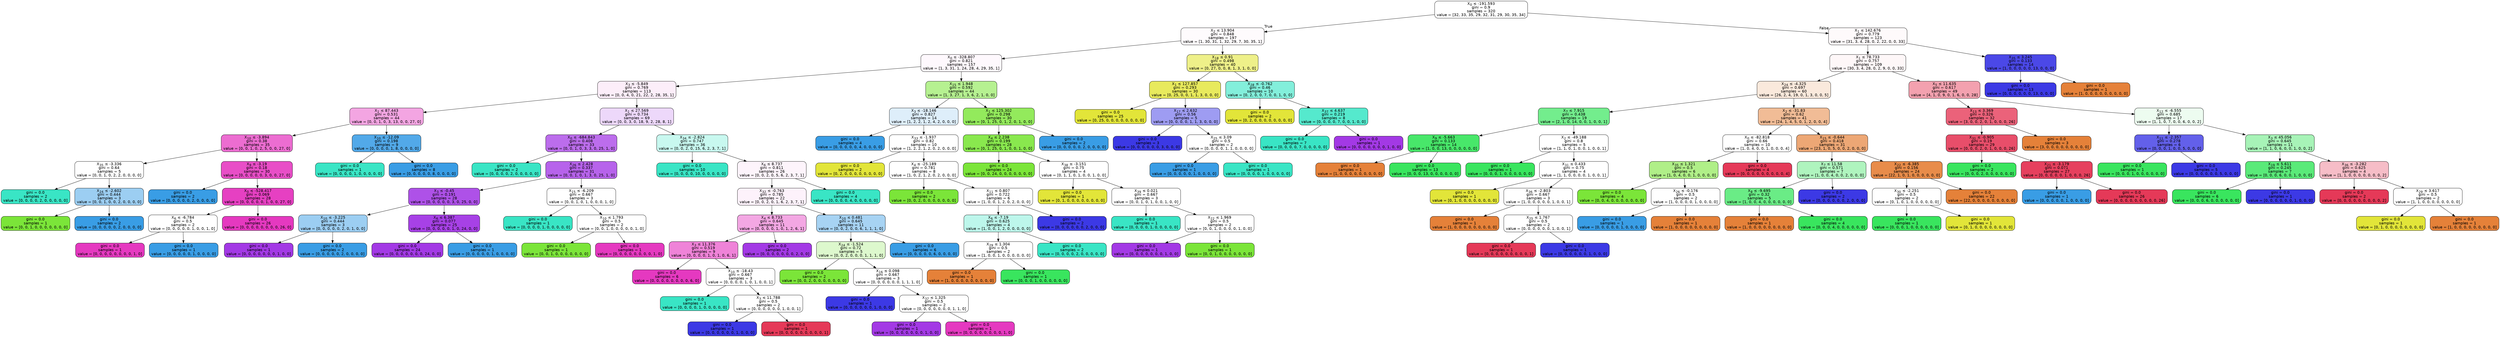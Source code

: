 digraph Tree {
node [shape=box, style="filled, rounded", color="black", fontname=helvetica] ;
edge [fontname=helvetica] ;
0 [label=<X<SUB>0</SUB> &le; -191.593<br/>gini = 0.9<br/>samples = 320<br/>value = [32, 33, 35, 29, 32, 31, 29, 30, 35, 34]>, fillcolor="#7be53900"] ;
1 [label=<X<SUB>2</SUB> &le; 13.904<br/>gini = 0.848<br/>samples = 197<br/>value = [1, 30, 31, 1, 32, 29, 7, 30, 35, 1]>, fillcolor="#e539c005"] ;
0 -> 1 [labeldistance=2.5, labelangle=45, headlabel="True"] ;
2 [label=<X<SUB>0</SUB> &le; -328.807<br/>gini = 0.821<br/>samples = 157<br/>value = [1, 3, 31, 1, 24, 28, 4, 29, 35, 1]>, fillcolor="#e539c008"] ;
1 -> 2 ;
3 [label=<X<SUB>3</SUB> &le; -5.849<br/>gini = 0.769<br/>samples = 113<br/>value = [0, 0, 4, 0, 21, 22, 2, 28, 35, 1]>, fillcolor="#e539c015"] ;
2 -> 3 ;
4 [label=<X<SUB>1</SUB> &le; 87.443<br/>gini = 0.531<br/>samples = 44<br/>value = [0, 0, 1, 0, 3, 13, 0, 0, 27, 0]>, fillcolor="#e539c073"] ;
3 -> 4 ;
5 [label=<X<SUB>10</SUB> &le; -3.894<br/>gini = 0.38<br/>samples = 35<br/>value = [0, 0, 1, 0, 2, 5, 0, 0, 27, 0]>, fillcolor="#e539c0bb"] ;
4 -> 5 ;
6 [label=<X<SUB>35</SUB> &le; -3.336<br/>gini = 0.64<br/>samples = 5<br/>value = [0, 0, 1, 0, 2, 2, 0, 0, 0, 0]>, fillcolor="#39e5c500"] ;
5 -> 6 ;
7 [label=<gini = 0.0<br/>samples = 2<br/>value = [0, 0, 0, 0, 2, 0, 0, 0, 0, 0]>, fillcolor="#39e5c5ff"] ;
6 -> 7 ;
8 [label=<X<SUB>24</SUB> &le; -2.602<br/>gini = 0.444<br/>samples = 3<br/>value = [0, 0, 1, 0, 0, 2, 0, 0, 0, 0]>, fillcolor="#399de57f"] ;
6 -> 8 ;
9 [label=<gini = 0.0<br/>samples = 1<br/>value = [0, 0, 1, 0, 0, 0, 0, 0, 0, 0]>, fillcolor="#7be539ff"] ;
8 -> 9 ;
10 [label=<gini = 0.0<br/>samples = 2<br/>value = [0, 0, 0, 0, 0, 2, 0, 0, 0, 0]>, fillcolor="#399de5ff"] ;
8 -> 10 ;
11 [label=<X<SUB>9</SUB> &le; -3.19<br/>gini = 0.18<br/>samples = 30<br/>value = [0, 0, 0, 0, 0, 3, 0, 0, 27, 0]>, fillcolor="#e539c0e3"] ;
5 -> 11 ;
12 [label=<gini = 0.0<br/>samples = 2<br/>value = [0, 0, 0, 0, 0, 2, 0, 0, 0, 0]>, fillcolor="#399de5ff"] ;
11 -> 12 ;
13 [label=<X<SUB>0</SUB> &le; -528.417<br/>gini = 0.069<br/>samples = 28<br/>value = [0, 0, 0, 0, 0, 1, 0, 0, 27, 0]>, fillcolor="#e539c0f6"] ;
11 -> 13 ;
14 [label=<X<SUB>6</SUB> &le; -6.784<br/>gini = 0.5<br/>samples = 2<br/>value = [0, 0, 0, 0, 0, 1, 0, 0, 1, 0]>, fillcolor="#399de500"] ;
13 -> 14 ;
15 [label=<gini = 0.0<br/>samples = 1<br/>value = [0, 0, 0, 0, 0, 0, 0, 0, 1, 0]>, fillcolor="#e539c0ff"] ;
14 -> 15 ;
16 [label=<gini = 0.0<br/>samples = 1<br/>value = [0, 0, 0, 0, 0, 1, 0, 0, 0, 0]>, fillcolor="#399de5ff"] ;
14 -> 16 ;
17 [label=<gini = 0.0<br/>samples = 26<br/>value = [0, 0, 0, 0, 0, 0, 0, 0, 26, 0]>, fillcolor="#e539c0ff"] ;
13 -> 17 ;
18 [label=<X<SUB>10</SUB> &le; -12.09<br/>gini = 0.198<br/>samples = 9<br/>value = [0, 0, 0, 0, 1, 8, 0, 0, 0, 0]>, fillcolor="#399de5df"] ;
4 -> 18 ;
19 [label=<gini = 0.0<br/>samples = 1<br/>value = [0, 0, 0, 0, 1, 0, 0, 0, 0, 0]>, fillcolor="#39e5c5ff"] ;
18 -> 19 ;
20 [label=<gini = 0.0<br/>samples = 8<br/>value = [0, 0, 0, 0, 0, 8, 0, 0, 0, 0]>, fillcolor="#399de5ff"] ;
18 -> 20 ;
21 [label=<X<SUB>1</SUB> &le; 27.569<br/>gini = 0.734<br/>samples = 69<br/>value = [0, 0, 3, 0, 18, 9, 2, 28, 8, 1]>, fillcolor="#a339e532"] ;
3 -> 21 ;
22 [label=<X<SUB>0</SUB> &le; -684.843<br/>gini = 0.408<br/>samples = 33<br/>value = [0, 0, 1, 0, 3, 3, 0, 25, 1, 0]>, fillcolor="#a339e5bb"] ;
21 -> 22 ;
23 [label=<gini = 0.0<br/>samples = 2<br/>value = [0, 0, 0, 0, 2, 0, 0, 0, 0, 0]>, fillcolor="#39e5c5ff"] ;
22 -> 23 ;
24 [label=<X<SUB>26</SUB> &le; 2.428<br/>gini = 0.337<br/>samples = 31<br/>value = [0, 0, 1, 0, 1, 3, 0, 25, 1, 0]>, fillcolor="#a339e5c8"] ;
22 -> 24 ;
25 [label=<X<SUB>3</SUB> &le; -0.45<br/>gini = 0.191<br/>samples = 28<br/>value = [0, 0, 0, 0, 0, 3, 0, 25, 0, 0]>, fillcolor="#a339e5e0"] ;
24 -> 25 ;
26 [label=<X<SUB>10</SUB> &le; -3.225<br/>gini = 0.444<br/>samples = 3<br/>value = [0, 0, 0, 0, 0, 2, 0, 1, 0, 0]>, fillcolor="#399de57f"] ;
25 -> 26 ;
27 [label=<gini = 0.0<br/>samples = 1<br/>value = [0, 0, 0, 0, 0, 0, 0, 1, 0, 0]>, fillcolor="#a339e5ff"] ;
26 -> 27 ;
28 [label=<gini = 0.0<br/>samples = 2<br/>value = [0, 0, 0, 0, 0, 2, 0, 0, 0, 0]>, fillcolor="#399de5ff"] ;
26 -> 28 ;
29 [label=<X<SUB>6</SUB> &le; 6.387<br/>gini = 0.077<br/>samples = 25<br/>value = [0, 0, 0, 0, 0, 1, 0, 24, 0, 0]>, fillcolor="#a339e5f4"] ;
25 -> 29 ;
30 [label=<gini = 0.0<br/>samples = 24<br/>value = [0, 0, 0, 0, 0, 0, 0, 24, 0, 0]>, fillcolor="#a339e5ff"] ;
29 -> 30 ;
31 [label=<gini = 0.0<br/>samples = 1<br/>value = [0, 0, 0, 0, 0, 1, 0, 0, 0, 0]>, fillcolor="#399de5ff"] ;
29 -> 31 ;
32 [label=<X<SUB>15</SUB> &le; -6.209<br/>gini = 0.667<br/>samples = 3<br/>value = [0, 0, 1, 0, 1, 0, 0, 0, 1, 0]>, fillcolor="#7be53900"] ;
24 -> 32 ;
33 [label=<gini = 0.0<br/>samples = 1<br/>value = [0, 0, 0, 0, 1, 0, 0, 0, 0, 0]>, fillcolor="#39e5c5ff"] ;
32 -> 33 ;
34 [label=<X<SUB>10</SUB> &le; 1.793<br/>gini = 0.5<br/>samples = 2<br/>value = [0, 0, 1, 0, 0, 0, 0, 0, 1, 0]>, fillcolor="#7be53900"] ;
32 -> 34 ;
35 [label=<gini = 0.0<br/>samples = 1<br/>value = [0, 0, 1, 0, 0, 0, 0, 0, 0, 0]>, fillcolor="#7be539ff"] ;
34 -> 35 ;
36 [label=<gini = 0.0<br/>samples = 1<br/>value = [0, 0, 0, 0, 0, 0, 0, 0, 1, 0]>, fillcolor="#e539c0ff"] ;
34 -> 36 ;
37 [label=<X<SUB>34</SUB> &le; -2.824<br/>gini = 0.747<br/>samples = 36<br/>value = [0, 0, 2, 0, 15, 6, 2, 3, 7, 1]>, fillcolor="#39e5c546"] ;
21 -> 37 ;
38 [label=<gini = 0.0<br/>samples = 10<br/>value = [0, 0, 0, 0, 10, 0, 0, 0, 0, 0]>, fillcolor="#39e5c5ff"] ;
37 -> 38 ;
39 [label=<X<SUB>6</SUB> &le; 8.737<br/>gini = 0.811<br/>samples = 26<br/>value = [0, 0, 2, 0, 5, 6, 2, 3, 7, 1]>, fillcolor="#e539c00d"] ;
37 -> 39 ;
40 [label=<X<SUB>32</SUB> &le; -0.763<br/>gini = 0.785<br/>samples = 22<br/>value = [0, 0, 2, 0, 1, 6, 2, 3, 7, 1]>, fillcolor="#e539c010"] ;
39 -> 40 ;
41 [label=<X<SUB>4</SUB> &le; 8.733<br/>gini = 0.645<br/>samples = 11<br/>value = [0, 0, 0, 0, 1, 0, 1, 2, 6, 1]>, fillcolor="#e539c071"] ;
40 -> 41 ;
42 [label=<X<SUB>3</SUB> &le; 11.376<br/>gini = 0.519<br/>samples = 9<br/>value = [0, 0, 0, 0, 1, 0, 1, 0, 6, 1]>, fillcolor="#e539c09f"] ;
41 -> 42 ;
43 [label=<gini = 0.0<br/>samples = 6<br/>value = [0, 0, 0, 0, 0, 0, 0, 0, 6, 0]>, fillcolor="#e539c0ff"] ;
42 -> 43 ;
44 [label=<X<SUB>10</SUB> &le; -18.43<br/>gini = 0.667<br/>samples = 3<br/>value = [0, 0, 0, 0, 1, 0, 1, 0, 0, 1]>, fillcolor="#39e5c500"] ;
42 -> 44 ;
45 [label=<gini = 0.0<br/>samples = 1<br/>value = [0, 0, 0, 0, 1, 0, 0, 0, 0, 0]>, fillcolor="#39e5c5ff"] ;
44 -> 45 ;
46 [label=<X<SUB>3</SUB> &le; 11.788<br/>gini = 0.5<br/>samples = 2<br/>value = [0, 0, 0, 0, 0, 0, 1, 0, 0, 1]>, fillcolor="#3c39e500"] ;
44 -> 46 ;
47 [label=<gini = 0.0<br/>samples = 1<br/>value = [0, 0, 0, 0, 0, 0, 1, 0, 0, 0]>, fillcolor="#3c39e5ff"] ;
46 -> 47 ;
48 [label=<gini = 0.0<br/>samples = 1<br/>value = [0, 0, 0, 0, 0, 0, 0, 0, 0, 1]>, fillcolor="#e53958ff"] ;
46 -> 48 ;
49 [label=<gini = 0.0<br/>samples = 2<br/>value = [0, 0, 0, 0, 0, 0, 0, 2, 0, 0]>, fillcolor="#a339e5ff"] ;
41 -> 49 ;
50 [label=<X<SUB>10</SUB> &le; 0.481<br/>gini = 0.645<br/>samples = 11<br/>value = [0, 0, 2, 0, 0, 6, 1, 1, 1, 0]>, fillcolor="#399de571"] ;
40 -> 50 ;
51 [label=<X<SUB>24</SUB> &le; -1.524<br/>gini = 0.72<br/>samples = 5<br/>value = [0, 0, 2, 0, 0, 0, 1, 1, 1, 0]>, fillcolor="#7be53940"] ;
50 -> 51 ;
52 [label=<gini = 0.0<br/>samples = 2<br/>value = [0, 0, 2, 0, 0, 0, 0, 0, 0, 0]>, fillcolor="#7be539ff"] ;
51 -> 52 ;
53 [label=<X<SUB>16</SUB> &le; 0.098<br/>gini = 0.667<br/>samples = 3<br/>value = [0, 0, 0, 0, 0, 0, 1, 1, 1, 0]>, fillcolor="#3c39e500"] ;
51 -> 53 ;
54 [label=<gini = 0.0<br/>samples = 1<br/>value = [0, 0, 0, 0, 0, 0, 1, 0, 0, 0]>, fillcolor="#3c39e5ff"] ;
53 -> 54 ;
55 [label=<X<SUB>37</SUB> &le; 1.325<br/>gini = 0.5<br/>samples = 2<br/>value = [0, 0, 0, 0, 0, 0, 0, 1, 1, 0]>, fillcolor="#a339e500"] ;
53 -> 55 ;
56 [label=<gini = 0.0<br/>samples = 1<br/>value = [0, 0, 0, 0, 0, 0, 0, 1, 0, 0]>, fillcolor="#a339e5ff"] ;
55 -> 56 ;
57 [label=<gini = 0.0<br/>samples = 1<br/>value = [0, 0, 0, 0, 0, 0, 0, 0, 1, 0]>, fillcolor="#e539c0ff"] ;
55 -> 57 ;
58 [label=<gini = 0.0<br/>samples = 6<br/>value = [0, 0, 0, 0, 0, 6, 0, 0, 0, 0]>, fillcolor="#399de5ff"] ;
50 -> 58 ;
59 [label=<gini = 0.0<br/>samples = 4<br/>value = [0, 0, 0, 0, 4, 0, 0, 0, 0, 0]>, fillcolor="#39e5c5ff"] ;
39 -> 59 ;
60 [label=<X<SUB>15</SUB> &le; 1.948<br/>gini = 0.592<br/>samples = 44<br/>value = [1, 3, 27, 1, 3, 6, 2, 1, 0, 0]>, fillcolor="#7be5398d"] ;
2 -> 60 ;
61 [label=<X<SUB>3</SUB> &le; -18.146<br/>gini = 0.827<br/>samples = 14<br/>value = [1, 2, 2, 1, 2, 4, 2, 0, 0, 0]>, fillcolor="#399de52a"] ;
60 -> 61 ;
62 [label=<gini = 0.0<br/>samples = 4<br/>value = [0, 0, 0, 0, 0, 4, 0, 0, 0, 0]>, fillcolor="#399de5ff"] ;
61 -> 62 ;
63 [label=<X<SUB>33</SUB> &le; -1.937<br/>gini = 0.82<br/>samples = 10<br/>value = [1, 2, 2, 1, 2, 0, 2, 0, 0, 0]>, fillcolor="#e2e53900"] ;
61 -> 63 ;
64 [label=<gini = 0.0<br/>samples = 2<br/>value = [0, 2, 0, 0, 0, 0, 0, 0, 0, 0]>, fillcolor="#e2e539ff"] ;
63 -> 64 ;
65 [label=<X<SUB>4</SUB> &le; -25.189<br/>gini = 0.781<br/>samples = 8<br/>value = [1, 0, 2, 1, 2, 0, 2, 0, 0, 0]>, fillcolor="#7be53900"] ;
63 -> 65 ;
66 [label=<gini = 0.0<br/>samples = 2<br/>value = [0, 0, 2, 0, 0, 0, 0, 0, 0, 0]>, fillcolor="#7be539ff"] ;
65 -> 66 ;
67 [label=<X<SUB>11</SUB> &le; 0.807<br/>gini = 0.722<br/>samples = 6<br/>value = [1, 0, 0, 1, 2, 0, 2, 0, 0, 0]>, fillcolor="#39e5c500"] ;
65 -> 67 ;
68 [label=<X<SUB>6</SUB> &le; -7.19<br/>gini = 0.625<br/>samples = 4<br/>value = [1, 0, 0, 1, 2, 0, 0, 0, 0, 0]>, fillcolor="#39e5c555"] ;
67 -> 68 ;
69 [label=<X<SUB>29</SUB> &le; 1.304<br/>gini = 0.5<br/>samples = 2<br/>value = [1, 0, 0, 1, 0, 0, 0, 0, 0, 0]>, fillcolor="#e5813900"] ;
68 -> 69 ;
70 [label=<gini = 0.0<br/>samples = 1<br/>value = [1, 0, 0, 0, 0, 0, 0, 0, 0, 0]>, fillcolor="#e58139ff"] ;
69 -> 70 ;
71 [label=<gini = 0.0<br/>samples = 1<br/>value = [0, 0, 0, 1, 0, 0, 0, 0, 0, 0]>, fillcolor="#39e55eff"] ;
69 -> 71 ;
72 [label=<gini = 0.0<br/>samples = 2<br/>value = [0, 0, 0, 0, 2, 0, 0, 0, 0, 0]>, fillcolor="#39e5c5ff"] ;
68 -> 72 ;
73 [label=<gini = 0.0<br/>samples = 2<br/>value = [0, 0, 0, 0, 0, 0, 2, 0, 0, 0]>, fillcolor="#3c39e5ff"] ;
67 -> 73 ;
74 [label=<X<SUB>1</SUB> &le; 125.302<br/>gini = 0.298<br/>samples = 30<br/>value = [0, 1, 25, 0, 1, 2, 0, 1, 0, 0]>, fillcolor="#7be539d1"] ;
60 -> 74 ;
75 [label=<X<SUB>4</SUB> &le; 2.238<br/>gini = 0.199<br/>samples = 28<br/>value = [0, 1, 25, 0, 1, 0, 0, 1, 0, 0]>, fillcolor="#7be539e3"] ;
74 -> 75 ;
76 [label=<gini = 0.0<br/>samples = 24<br/>value = [0, 0, 24, 0, 0, 0, 0, 0, 0, 0]>, fillcolor="#7be539ff"] ;
75 -> 76 ;
77 [label=<X<SUB>38</SUB> &le; -3.151<br/>gini = 0.75<br/>samples = 4<br/>value = [0, 1, 1, 0, 1, 0, 0, 1, 0, 0]>, fillcolor="#e2e53900"] ;
75 -> 77 ;
78 [label=<gini = 0.0<br/>samples = 1<br/>value = [0, 1, 0, 0, 0, 0, 0, 0, 0, 0]>, fillcolor="#e2e539ff"] ;
77 -> 78 ;
79 [label=<X<SUB>39</SUB> &le; 0.021<br/>gini = 0.667<br/>samples = 3<br/>value = [0, 0, 1, 0, 1, 0, 0, 1, 0, 0]>, fillcolor="#7be53900"] ;
77 -> 79 ;
80 [label=<gini = 0.0<br/>samples = 1<br/>value = [0, 0, 0, 0, 1, 0, 0, 0, 0, 0]>, fillcolor="#39e5c5ff"] ;
79 -> 80 ;
81 [label=<X<SUB>22</SUB> &le; 1.969<br/>gini = 0.5<br/>samples = 2<br/>value = [0, 0, 1, 0, 0, 0, 0, 1, 0, 0]>, fillcolor="#7be53900"] ;
79 -> 81 ;
82 [label=<gini = 0.0<br/>samples = 1<br/>value = [0, 0, 0, 0, 0, 0, 0, 1, 0, 0]>, fillcolor="#a339e5ff"] ;
81 -> 82 ;
83 [label=<gini = 0.0<br/>samples = 1<br/>value = [0, 0, 1, 0, 0, 0, 0, 0, 0, 0]>, fillcolor="#7be539ff"] ;
81 -> 83 ;
84 [label=<gini = 0.0<br/>samples = 2<br/>value = [0, 0, 0, 0, 0, 2, 0, 0, 0, 0]>, fillcolor="#399de5ff"] ;
74 -> 84 ;
85 [label=<X<SUB>18</SUB> &le; 0.91<br/>gini = 0.498<br/>samples = 40<br/>value = [0, 27, 0, 0, 8, 1, 3, 1, 0, 0]>, fillcolor="#e2e53997"] ;
1 -> 85 ;
86 [label=<X<SUB>1</SUB> &le; 127.857<br/>gini = 0.293<br/>samples = 30<br/>value = [0, 25, 0, 0, 1, 1, 3, 0, 0, 0]>, fillcolor="#e2e539d0"] ;
85 -> 86 ;
87 [label=<gini = 0.0<br/>samples = 25<br/>value = [0, 25, 0, 0, 0, 0, 0, 0, 0, 0]>, fillcolor="#e2e539ff"] ;
86 -> 87 ;
88 [label=<X<SUB>17</SUB> &le; 2.632<br/>gini = 0.56<br/>samples = 5<br/>value = [0, 0, 0, 0, 1, 1, 3, 0, 0, 0]>, fillcolor="#3c39e57f"] ;
86 -> 88 ;
89 [label=<gini = 0.0<br/>samples = 3<br/>value = [0, 0, 0, 0, 0, 0, 3, 0, 0, 0]>, fillcolor="#3c39e5ff"] ;
88 -> 89 ;
90 [label=<X<SUB>25</SUB> &le; 3.09<br/>gini = 0.5<br/>samples = 2<br/>value = [0, 0, 0, 0, 1, 1, 0, 0, 0, 0]>, fillcolor="#39e5c500"] ;
88 -> 90 ;
91 [label=<gini = 0.0<br/>samples = 1<br/>value = [0, 0, 0, 0, 0, 1, 0, 0, 0, 0]>, fillcolor="#399de5ff"] ;
90 -> 91 ;
92 [label=<gini = 0.0<br/>samples = 1<br/>value = [0, 0, 0, 0, 1, 0, 0, 0, 0, 0]>, fillcolor="#39e5c5ff"] ;
90 -> 92 ;
93 [label=<X<SUB>28</SUB> &le; -0.762<br/>gini = 0.46<br/>samples = 10<br/>value = [0, 2, 0, 0, 7, 0, 0, 1, 0, 0]>, fillcolor="#39e5c59f"] ;
85 -> 93 ;
94 [label=<gini = 0.0<br/>samples = 2<br/>value = [0, 2, 0, 0, 0, 0, 0, 0, 0, 0]>, fillcolor="#e2e539ff"] ;
93 -> 94 ;
95 [label=<X<SUB>37</SUB> &le; 4.637<br/>gini = 0.219<br/>samples = 8<br/>value = [0, 0, 0, 0, 7, 0, 0, 1, 0, 0]>, fillcolor="#39e5c5db"] ;
93 -> 95 ;
96 [label=<gini = 0.0<br/>samples = 7<br/>value = [0, 0, 0, 0, 7, 0, 0, 0, 0, 0]>, fillcolor="#39e5c5ff"] ;
95 -> 96 ;
97 [label=<gini = 0.0<br/>samples = 1<br/>value = [0, 0, 0, 0, 0, 0, 0, 1, 0, 0]>, fillcolor="#a339e5ff"] ;
95 -> 97 ;
98 [label=<X<SUB>1</SUB> &le; 142.676<br/>gini = 0.779<br/>samples = 123<br/>value = [31, 3, 4, 28, 0, 2, 22, 0, 0, 33]>, fillcolor="#e5395806"] ;
0 -> 98 [labeldistance=2.5, labelangle=-45, headlabel="False"] ;
99 [label=<X<SUB>1</SUB> &le; 78.733<br/>gini = 0.757<br/>samples = 109<br/>value = [30, 3, 4, 28, 0, 2, 9, 0, 0, 33]>, fillcolor="#e539580a"] ;
98 -> 99 ;
100 [label=<X<SUB>24</SUB> &le; -4.325<br/>gini = 0.697<br/>samples = 60<br/>value = [26, 2, 4, 19, 0, 1, 3, 0, 0, 5]>, fillcolor="#e581392c"] ;
99 -> 100 ;
101 [label=<X<SUB>7</SUB> &le; 7.915<br/>gini = 0.438<br/>samples = 19<br/>value = [2, 1, 0, 14, 0, 0, 1, 0, 0, 1]>, fillcolor="#39e55eb4"] ;
100 -> 101 ;
102 [label=<X<SUB>9</SUB> &le; -5.663<br/>gini = 0.133<br/>samples = 14<br/>value = [1, 0, 0, 13, 0, 0, 0, 0, 0, 0]>, fillcolor="#39e55eeb"] ;
101 -> 102 ;
103 [label=<gini = 0.0<br/>samples = 1<br/>value = [1, 0, 0, 0, 0, 0, 0, 0, 0, 0]>, fillcolor="#e58139ff"] ;
102 -> 103 ;
104 [label=<gini = 0.0<br/>samples = 13<br/>value = [0, 0, 0, 13, 0, 0, 0, 0, 0, 0]>, fillcolor="#39e55eff"] ;
102 -> 104 ;
105 [label=<X<SUB>2</SUB> &le; -49.188<br/>gini = 0.8<br/>samples = 5<br/>value = [1, 1, 0, 1, 0, 0, 1, 0, 0, 1]>, fillcolor="#e5813900"] ;
101 -> 105 ;
106 [label=<gini = 0.0<br/>samples = 1<br/>value = [0, 0, 0, 1, 0, 0, 0, 0, 0, 0]>, fillcolor="#39e55eff"] ;
105 -> 106 ;
107 [label=<X<SUB>31</SUB> &le; 0.433<br/>gini = 0.75<br/>samples = 4<br/>value = [1, 1, 0, 0, 0, 0, 1, 0, 0, 1]>, fillcolor="#e5813900"] ;
105 -> 107 ;
108 [label=<gini = 0.0<br/>samples = 1<br/>value = [0, 1, 0, 0, 0, 0, 0, 0, 0, 0]>, fillcolor="#e2e539ff"] ;
107 -> 108 ;
109 [label=<X<SUB>36</SUB> &le; -2.803<br/>gini = 0.667<br/>samples = 3<br/>value = [1, 0, 0, 0, 0, 0, 1, 0, 0, 1]>, fillcolor="#e5813900"] ;
107 -> 109 ;
110 [label=<gini = 0.0<br/>samples = 1<br/>value = [1, 0, 0, 0, 0, 0, 0, 0, 0, 0]>, fillcolor="#e58139ff"] ;
109 -> 110 ;
111 [label=<X<SUB>25</SUB> &le; 1.767<br/>gini = 0.5<br/>samples = 2<br/>value = [0, 0, 0, 0, 0, 0, 1, 0, 0, 1]>, fillcolor="#3c39e500"] ;
109 -> 111 ;
112 [label=<gini = 0.0<br/>samples = 1<br/>value = [0, 0, 0, 0, 0, 0, 0, 0, 0, 1]>, fillcolor="#e53958ff"] ;
111 -> 112 ;
113 [label=<gini = 0.0<br/>samples = 1<br/>value = [0, 0, 0, 0, 0, 0, 1, 0, 0, 0]>, fillcolor="#3c39e5ff"] ;
111 -> 113 ;
114 [label=<X<SUB>2</SUB> &le; -31.83<br/>gini = 0.62<br/>samples = 41<br/>value = [24, 1, 4, 5, 0, 1, 2, 0, 0, 4]>, fillcolor="#e5813987"] ;
100 -> 114 ;
115 [label=<X<SUB>0</SUB> &le; -82.818<br/>gini = 0.66<br/>samples = 10<br/>value = [1, 0, 4, 0, 0, 1, 0, 0, 0, 4]>, fillcolor="#7be53900"] ;
114 -> 115 ;
116 [label=<X<SUB>35</SUB> &le; 1.321<br/>gini = 0.5<br/>samples = 6<br/>value = [1, 0, 4, 0, 0, 1, 0, 0, 0, 0]>, fillcolor="#7be53999"] ;
115 -> 116 ;
117 [label=<gini = 0.0<br/>samples = 4<br/>value = [0, 0, 4, 0, 0, 0, 0, 0, 0, 0]>, fillcolor="#7be539ff"] ;
116 -> 117 ;
118 [label=<X<SUB>26</SUB> &le; -0.176<br/>gini = 0.5<br/>samples = 2<br/>value = [1, 0, 0, 0, 0, 1, 0, 0, 0, 0]>, fillcolor="#e5813900"] ;
116 -> 118 ;
119 [label=<gini = 0.0<br/>samples = 1<br/>value = [0, 0, 0, 0, 0, 1, 0, 0, 0, 0]>, fillcolor="#399de5ff"] ;
118 -> 119 ;
120 [label=<gini = 0.0<br/>samples = 1<br/>value = [1, 0, 0, 0, 0, 0, 0, 0, 0, 0]>, fillcolor="#e58139ff"] ;
118 -> 120 ;
121 [label=<gini = 0.0<br/>samples = 4<br/>value = [0, 0, 0, 0, 0, 0, 0, 0, 0, 4]>, fillcolor="#e53958ff"] ;
115 -> 121 ;
122 [label=<X<SUB>15</SUB> &le; -0.644<br/>gini = 0.418<br/>samples = 31<br/>value = [23, 1, 0, 5, 0, 0, 2, 0, 0, 0]>, fillcolor="#e58139b1"] ;
114 -> 122 ;
123 [label=<X<SUB>7</SUB> &le; 11.58<br/>gini = 0.571<br/>samples = 7<br/>value = [1, 0, 0, 4, 0, 0, 2, 0, 0, 0]>, fillcolor="#39e55e66"] ;
122 -> 123 ;
124 [label=<X<SUB>8</SUB> &le; -9.695<br/>gini = 0.32<br/>samples = 5<br/>value = [1, 0, 0, 4, 0, 0, 0, 0, 0, 0]>, fillcolor="#39e55ebf"] ;
123 -> 124 ;
125 [label=<gini = 0.0<br/>samples = 1<br/>value = [1, 0, 0, 0, 0, 0, 0, 0, 0, 0]>, fillcolor="#e58139ff"] ;
124 -> 125 ;
126 [label=<gini = 0.0<br/>samples = 4<br/>value = [0, 0, 0, 4, 0, 0, 0, 0, 0, 0]>, fillcolor="#39e55eff"] ;
124 -> 126 ;
127 [label=<gini = 0.0<br/>samples = 2<br/>value = [0, 0, 0, 0, 0, 0, 2, 0, 0, 0]>, fillcolor="#3c39e5ff"] ;
123 -> 127 ;
128 [label=<X<SUB>22</SUB> &le; -6.385<br/>gini = 0.156<br/>samples = 24<br/>value = [22, 1, 0, 1, 0, 0, 0, 0, 0, 0]>, fillcolor="#e58139e9"] ;
122 -> 128 ;
129 [label=<X<SUB>30</SUB> &le; -2.251<br/>gini = 0.5<br/>samples = 2<br/>value = [0, 1, 0, 1, 0, 0, 0, 0, 0, 0]>, fillcolor="#e2e53900"] ;
128 -> 129 ;
130 [label=<gini = 0.0<br/>samples = 1<br/>value = [0, 0, 0, 1, 0, 0, 0, 0, 0, 0]>, fillcolor="#39e55eff"] ;
129 -> 130 ;
131 [label=<gini = 0.0<br/>samples = 1<br/>value = [0, 1, 0, 0, 0, 0, 0, 0, 0, 0]>, fillcolor="#e2e539ff"] ;
129 -> 131 ;
132 [label=<gini = 0.0<br/>samples = 22<br/>value = [22, 0, 0, 0, 0, 0, 0, 0, 0, 0]>, fillcolor="#e58139ff"] ;
128 -> 132 ;
133 [label=<X<SUB>5</SUB> &le; 11.635<br/>gini = 0.617<br/>samples = 49<br/>value = [4, 1, 0, 9, 0, 1, 6, 0, 0, 28]>, fillcolor="#e5395879"] ;
99 -> 133 ;
134 [label=<X<SUB>13</SUB> &le; 3.369<br/>gini = 0.326<br/>samples = 32<br/>value = [3, 0, 0, 2, 0, 1, 0, 0, 0, 26]>, fillcolor="#e53958ca"] ;
133 -> 134 ;
135 [label=<X<SUB>31</SUB> &le; -0.905<br/>gini = 0.19<br/>samples = 29<br/>value = [0, 0, 0, 2, 0, 1, 0, 0, 0, 26]>, fillcolor="#e53958e3"] ;
134 -> 135 ;
136 [label=<gini = 0.0<br/>samples = 2<br/>value = [0, 0, 0, 2, 0, 0, 0, 0, 0, 0]>, fillcolor="#39e55eff"] ;
135 -> 136 ;
137 [label=<X<SUB>21</SUB> &le; -3.179<br/>gini = 0.071<br/>samples = 27<br/>value = [0, 0, 0, 0, 0, 1, 0, 0, 0, 26]>, fillcolor="#e53958f5"] ;
135 -> 137 ;
138 [label=<gini = 0.0<br/>samples = 1<br/>value = [0, 0, 0, 0, 0, 1, 0, 0, 0, 0]>, fillcolor="#399de5ff"] ;
137 -> 138 ;
139 [label=<gini = 0.0<br/>samples = 26<br/>value = [0, 0, 0, 0, 0, 0, 0, 0, 0, 26]>, fillcolor="#e53958ff"] ;
137 -> 139 ;
140 [label=<gini = 0.0<br/>samples = 3<br/>value = [3, 0, 0, 0, 0, 0, 0, 0, 0, 0]>, fillcolor="#e58139ff"] ;
134 -> 140 ;
141 [label=<X<SUB>12</SUB> &le; -6.555<br/>gini = 0.685<br/>samples = 17<br/>value = [1, 1, 0, 7, 0, 0, 6, 0, 0, 2]>, fillcolor="#39e55e17"] ;
133 -> 141 ;
142 [label=<X<SUB>11</SUB> &le; -2.357<br/>gini = 0.278<br/>samples = 6<br/>value = [0, 0, 0, 1, 0, 0, 5, 0, 0, 0]>, fillcolor="#3c39e5cc"] ;
141 -> 142 ;
143 [label=<gini = 0.0<br/>samples = 1<br/>value = [0, 0, 0, 1, 0, 0, 0, 0, 0, 0]>, fillcolor="#39e55eff"] ;
142 -> 143 ;
144 [label=<gini = 0.0<br/>samples = 5<br/>value = [0, 0, 0, 0, 0, 0, 5, 0, 0, 0]>, fillcolor="#3c39e5ff"] ;
142 -> 144 ;
145 [label=<X<SUB>3</SUB> &le; 45.056<br/>gini = 0.645<br/>samples = 11<br/>value = [1, 1, 0, 6, 0, 0, 1, 0, 0, 2]>, fillcolor="#39e55e71"] ;
141 -> 145 ;
146 [label=<X<SUB>19</SUB> &le; 5.611<br/>gini = 0.245<br/>samples = 7<br/>value = [0, 0, 0, 6, 0, 0, 1, 0, 0, 0]>, fillcolor="#39e55ed4"] ;
145 -> 146 ;
147 [label=<gini = 0.0<br/>samples = 6<br/>value = [0, 0, 0, 6, 0, 0, 0, 0, 0, 0]>, fillcolor="#39e55eff"] ;
146 -> 147 ;
148 [label=<gini = 0.0<br/>samples = 1<br/>value = [0, 0, 0, 0, 0, 0, 1, 0, 0, 0]>, fillcolor="#3c39e5ff"] ;
146 -> 148 ;
149 [label=<X<SUB>36</SUB> &le; -3.282<br/>gini = 0.625<br/>samples = 4<br/>value = [1, 1, 0, 0, 0, 0, 0, 0, 0, 2]>, fillcolor="#e5395855"] ;
145 -> 149 ;
150 [label=<gini = 0.0<br/>samples = 2<br/>value = [0, 0, 0, 0, 0, 0, 0, 0, 0, 2]>, fillcolor="#e53958ff"] ;
149 -> 150 ;
151 [label=<X<SUB>29</SUB> &le; 3.617<br/>gini = 0.5<br/>samples = 2<br/>value = [1, 1, 0, 0, 0, 0, 0, 0, 0, 0]>, fillcolor="#e5813900"] ;
149 -> 151 ;
152 [label=<gini = 0.0<br/>samples = 1<br/>value = [0, 1, 0, 0, 0, 0, 0, 0, 0, 0]>, fillcolor="#e2e539ff"] ;
151 -> 152 ;
153 [label=<gini = 0.0<br/>samples = 1<br/>value = [1, 0, 0, 0, 0, 0, 0, 0, 0, 0]>, fillcolor="#e58139ff"] ;
151 -> 153 ;
154 [label=<X<SUB>35</SUB> &le; 3.245<br/>gini = 0.133<br/>samples = 14<br/>value = [1, 0, 0, 0, 0, 0, 13, 0, 0, 0]>, fillcolor="#3c39e5eb"] ;
98 -> 154 ;
155 [label=<gini = 0.0<br/>samples = 13<br/>value = [0, 0, 0, 0, 0, 0, 13, 0, 0, 0]>, fillcolor="#3c39e5ff"] ;
154 -> 155 ;
156 [label=<gini = 0.0<br/>samples = 1<br/>value = [1, 0, 0, 0, 0, 0, 0, 0, 0, 0]>, fillcolor="#e58139ff"] ;
154 -> 156 ;
}